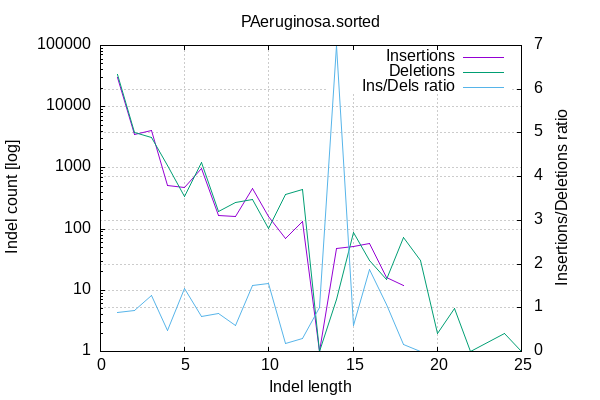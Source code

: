 
        set terminal png size 600,400 truecolor
        set output "bam_stats/indel-dist.png"
        set grid xtics ytics y2tics back lc rgb "#cccccc"
        set style line 1 linetype 1  linecolor rgb "red"
        set style line 2 linetype 2  linecolor rgb "black"
        set style line 3 linetype 3  linecolor rgb "green"
        set style increment user
        set ylabel "Indel count [log]"
        set xlabel "Indel length"
        set y2label "Insertions/Deletions ratio"
        set log y
        set y2tics nomirror
        set ytics nomirror
        set title "PAeruginosa.sorted" noenhanced
        plot '-' w l ti 'Insertions', '-' w l ti 'Deletions', '-' axes x1y2 w l ti "Ins/Dels ratio"
    1	29860
2	3493
3	4053
4	522
5	481
6	978
7	166
8	163
9	459
10	159
11	70
12	133
13	1
14	49
15	52
16	58
17	16
18	12
19	0
20	0
21	0
22	0
24	0
25	0
end
1	33634
2	3749
3	3152
4	1079
5	335
6	1238
7	191
8	277
9	302
10	102
11	371
12	450
13	1
14	7
15	88
16	31
17	15
18	72
19	31
20	2
21	5
22	1
24	2
25	1
end
1	0.887792
2	0.931715
3	1.285850
4	0.483781
5	1.435821
6	0.789984
7	0.869110
8	0.588448
9	1.519868
10	1.558824
11	0.188679
12	0.295556
13	1.000000
14	7.000000
15	0.590909
16	1.870968
17	1.066667
18	0.166667
19	0.000000
20	0.000000
21	0.000000
22	0.000000
24	0.000000
25	0.000000
end
